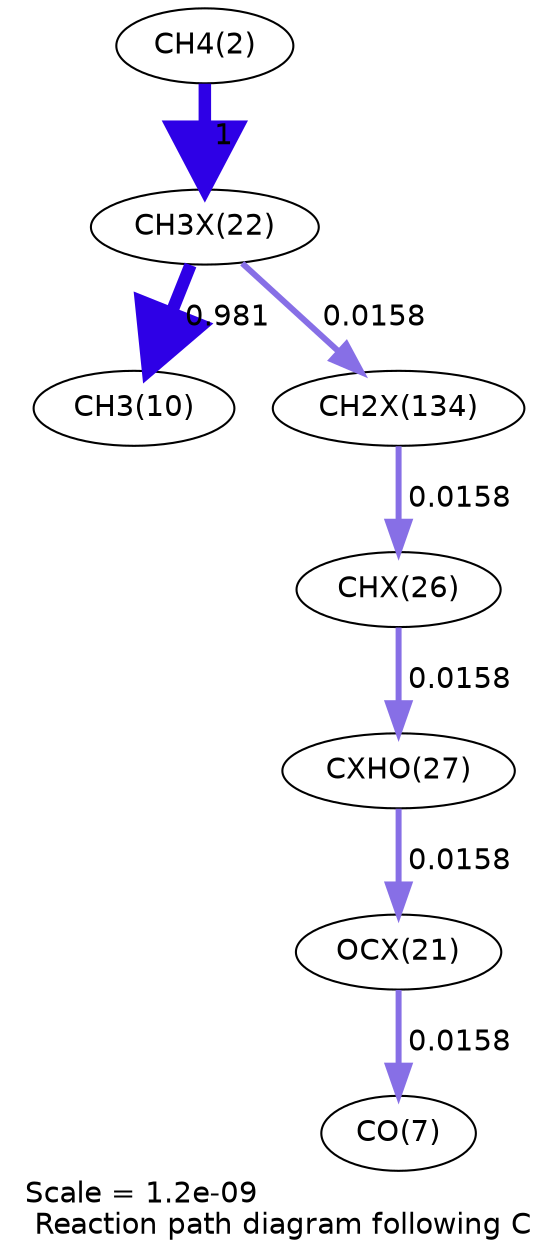 digraph reaction_paths {
center=1;
s4 -> s30[fontname="Helvetica", penwidth=6, arrowsize=3, color="0.7, 1.5, 0.9"
, label=" 1"];
s30 -> s12[fontname="Helvetica", penwidth=5.99, arrowsize=2.99, color="0.7, 1.48, 0.9"
, label=" 0.981"];
s30 -> s45[fontname="Helvetica", penwidth=2.87, arrowsize=1.44, color="0.7, 0.516, 0.9"
, label=" 0.0158"];
s45 -> s32[fontname="Helvetica", penwidth=2.87, arrowsize=1.44, color="0.7, 0.516, 0.9"
, label=" 0.0158"];
s32 -> s33[fontname="Helvetica", penwidth=2.87, arrowsize=1.43, color="0.7, 0.516, 0.9"
, label=" 0.0158"];
s33 -> s29[fontname="Helvetica", penwidth=2.87, arrowsize=1.43, color="0.7, 0.516, 0.9"
, label=" 0.0158"];
s29 -> s9[fontname="Helvetica", penwidth=2.87, arrowsize=1.43, color="0.7, 0.516, 0.9"
, label=" 0.0158"];
s4 [ fontname="Helvetica", label="CH4(2)"];
s9 [ fontname="Helvetica", label="CO(7)"];
s12 [ fontname="Helvetica", label="CH3(10)"];
s29 [ fontname="Helvetica", label="OCX(21)"];
s30 [ fontname="Helvetica", label="CH3X(22)"];
s32 [ fontname="Helvetica", label="CHX(26)"];
s33 [ fontname="Helvetica", label="CXHO(27)"];
s45 [ fontname="Helvetica", label="CH2X(134)"];
 label = "Scale = 1.2e-09\l Reaction path diagram following C";
 fontname = "Helvetica";
}

